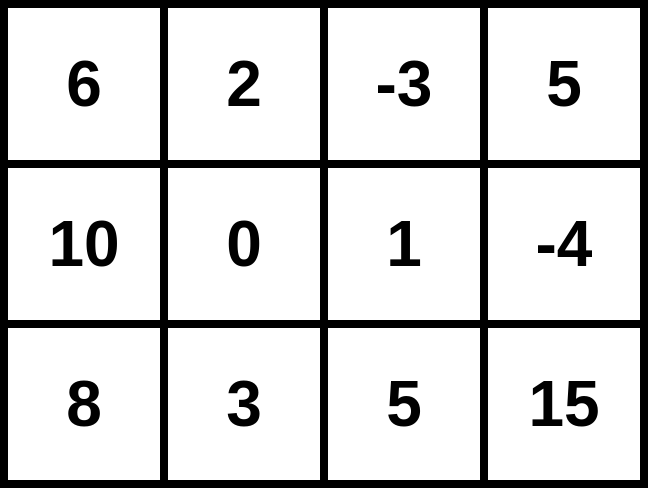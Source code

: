 <mxfile version="24.3.0" type="github">
  <diagram id="C5RBs43oDa-KdzZeNtuy" name="Page-1">
    <mxGraphModel dx="1196" dy="705" grid="1" gridSize="10" guides="1" tooltips="1" connect="1" arrows="1" fold="1" page="1" pageScale="1" pageWidth="827" pageHeight="1169" math="0" shadow="0">
      <root>
        <mxCell id="WIyWlLk6GJQsqaUBKTNV-0" />
        <mxCell id="WIyWlLk6GJQsqaUBKTNV-1" parent="WIyWlLk6GJQsqaUBKTNV-0" />
        <mxCell id="WIyWlLk6GJQsqaUBKTNV-12" value="Replace Bulb" style="rounded=1;whiteSpace=wrap;html=1;fontSize=32;glass=0;strokeWidth=4;shadow=0;fontStyle=1" parent="WIyWlLk6GJQsqaUBKTNV-1" vertex="1">
          <mxGeometry x="80" y="80" width="120" height="40" as="geometry" />
        </mxCell>
        <mxCell id="7tVCnCqwYULEwIvl_FY4-0" value="" style="shape=table;startSize=0;container=1;collapsible=0;childLayout=tableLayout;fontSize=32;fontStyle=1;strokeWidth=4;" vertex="1" parent="WIyWlLk6GJQsqaUBKTNV-1">
          <mxGeometry x="80" y="40" width="240" height="240" as="geometry" />
        </mxCell>
        <mxCell id="7tVCnCqwYULEwIvl_FY4-1" value="" style="shape=tableRow;horizontal=0;startSize=0;swimlaneHead=0;swimlaneBody=0;strokeColor=inherit;top=0;left=0;bottom=0;right=0;collapsible=0;dropTarget=0;fillColor=none;points=[[0,0.5],[1,0.5]];portConstraint=eastwest;fontSize=32;fontStyle=1;strokeWidth=4;" vertex="1" parent="7tVCnCqwYULEwIvl_FY4-0">
          <mxGeometry width="240" height="80" as="geometry" />
        </mxCell>
        <mxCell id="7tVCnCqwYULEwIvl_FY4-2" value="6" style="shape=partialRectangle;html=1;whiteSpace=wrap;connectable=0;strokeColor=inherit;overflow=hidden;fillColor=none;top=0;left=0;bottom=0;right=0;pointerEvents=1;fontSize=32;fontStyle=1;strokeWidth=4;" vertex="1" parent="7tVCnCqwYULEwIvl_FY4-1">
          <mxGeometry width="80" height="80" as="geometry">
            <mxRectangle width="80" height="80" as="alternateBounds" />
          </mxGeometry>
        </mxCell>
        <mxCell id="7tVCnCqwYULEwIvl_FY4-3" value="2" style="shape=partialRectangle;html=1;whiteSpace=wrap;connectable=0;strokeColor=inherit;overflow=hidden;fillColor=none;top=0;left=0;bottom=0;right=0;pointerEvents=1;fontSize=32;fontStyle=1;strokeWidth=4;" vertex="1" parent="7tVCnCqwYULEwIvl_FY4-1">
          <mxGeometry x="80" width="80" height="80" as="geometry">
            <mxRectangle width="80" height="80" as="alternateBounds" />
          </mxGeometry>
        </mxCell>
        <mxCell id="7tVCnCqwYULEwIvl_FY4-4" value="-3" style="shape=partialRectangle;html=1;whiteSpace=wrap;connectable=0;strokeColor=inherit;overflow=hidden;fillColor=none;top=0;left=0;bottom=0;right=0;pointerEvents=1;fontSize=32;fontStyle=1;strokeWidth=4;" vertex="1" parent="7tVCnCqwYULEwIvl_FY4-1">
          <mxGeometry x="160" width="80" height="80" as="geometry">
            <mxRectangle width="80" height="80" as="alternateBounds" />
          </mxGeometry>
        </mxCell>
        <mxCell id="7tVCnCqwYULEwIvl_FY4-5" value="" style="shape=tableRow;horizontal=0;startSize=0;swimlaneHead=0;swimlaneBody=0;strokeColor=inherit;top=0;left=0;bottom=0;right=0;collapsible=0;dropTarget=0;fillColor=none;points=[[0,0.5],[1,0.5]];portConstraint=eastwest;fontSize=32;fontStyle=1;strokeWidth=4;" vertex="1" parent="7tVCnCqwYULEwIvl_FY4-0">
          <mxGeometry y="80" width="240" height="80" as="geometry" />
        </mxCell>
        <mxCell id="7tVCnCqwYULEwIvl_FY4-6" value="10" style="shape=partialRectangle;html=1;whiteSpace=wrap;connectable=0;strokeColor=inherit;overflow=hidden;fillColor=none;top=0;left=0;bottom=0;right=0;pointerEvents=1;fontSize=32;fontStyle=1;strokeWidth=4;" vertex="1" parent="7tVCnCqwYULEwIvl_FY4-5">
          <mxGeometry width="80" height="80" as="geometry">
            <mxRectangle width="80" height="80" as="alternateBounds" />
          </mxGeometry>
        </mxCell>
        <mxCell id="7tVCnCqwYULEwIvl_FY4-7" value="0" style="shape=partialRectangle;html=1;whiteSpace=wrap;connectable=0;strokeColor=inherit;overflow=hidden;fillColor=none;top=0;left=0;bottom=0;right=0;pointerEvents=1;fontSize=32;fontStyle=1;strokeWidth=4;" vertex="1" parent="7tVCnCqwYULEwIvl_FY4-5">
          <mxGeometry x="80" width="80" height="80" as="geometry">
            <mxRectangle width="80" height="80" as="alternateBounds" />
          </mxGeometry>
        </mxCell>
        <mxCell id="7tVCnCqwYULEwIvl_FY4-8" value="1" style="shape=partialRectangle;html=1;whiteSpace=wrap;connectable=0;strokeColor=inherit;overflow=hidden;fillColor=none;top=0;left=0;bottom=0;right=0;pointerEvents=1;fontSize=32;fontStyle=1;strokeWidth=4;" vertex="1" parent="7tVCnCqwYULEwIvl_FY4-5">
          <mxGeometry x="160" width="80" height="80" as="geometry">
            <mxRectangle width="80" height="80" as="alternateBounds" />
          </mxGeometry>
        </mxCell>
        <mxCell id="7tVCnCqwYULEwIvl_FY4-9" value="" style="shape=tableRow;horizontal=0;startSize=0;swimlaneHead=0;swimlaneBody=0;strokeColor=inherit;top=0;left=0;bottom=0;right=0;collapsible=0;dropTarget=0;fillColor=none;points=[[0,0.5],[1,0.5]];portConstraint=eastwest;fontSize=32;fontStyle=1;strokeWidth=4;" vertex="1" parent="7tVCnCqwYULEwIvl_FY4-0">
          <mxGeometry y="160" width="240" height="80" as="geometry" />
        </mxCell>
        <mxCell id="7tVCnCqwYULEwIvl_FY4-10" value="8" style="shape=partialRectangle;html=1;whiteSpace=wrap;connectable=0;strokeColor=inherit;overflow=hidden;fillColor=none;top=0;left=0;bottom=0;right=0;pointerEvents=1;fontSize=32;fontStyle=1;strokeWidth=4;" vertex="1" parent="7tVCnCqwYULEwIvl_FY4-9">
          <mxGeometry width="80" height="80" as="geometry">
            <mxRectangle width="80" height="80" as="alternateBounds" />
          </mxGeometry>
        </mxCell>
        <mxCell id="7tVCnCqwYULEwIvl_FY4-11" value="3" style="shape=partialRectangle;html=1;whiteSpace=wrap;connectable=0;strokeColor=inherit;overflow=hidden;fillColor=none;top=0;left=0;bottom=0;right=0;pointerEvents=1;fontSize=32;fontStyle=1;strokeWidth=4;" vertex="1" parent="7tVCnCqwYULEwIvl_FY4-9">
          <mxGeometry x="80" width="80" height="80" as="geometry">
            <mxRectangle width="80" height="80" as="alternateBounds" />
          </mxGeometry>
        </mxCell>
        <mxCell id="7tVCnCqwYULEwIvl_FY4-12" value="5" style="shape=partialRectangle;html=1;whiteSpace=wrap;connectable=0;strokeColor=inherit;overflow=hidden;fillColor=none;top=0;left=0;bottom=0;right=0;pointerEvents=1;fontSize=32;fontStyle=1;strokeWidth=4;" vertex="1" parent="7tVCnCqwYULEwIvl_FY4-9">
          <mxGeometry x="160" width="80" height="80" as="geometry">
            <mxRectangle width="80" height="80" as="alternateBounds" />
          </mxGeometry>
        </mxCell>
        <mxCell id="7tVCnCqwYULEwIvl_FY4-16" value="5" style="rounded=0;whiteSpace=wrap;html=1;fontSize=32;fontStyle=1;strokeWidth=4;" vertex="1" parent="WIyWlLk6GJQsqaUBKTNV-1">
          <mxGeometry x="320" y="40" width="80" height="80" as="geometry" />
        </mxCell>
        <mxCell id="7tVCnCqwYULEwIvl_FY4-17" value="-4" style="rounded=0;whiteSpace=wrap;html=1;fontSize=32;fontStyle=1;strokeWidth=4;" vertex="1" parent="WIyWlLk6GJQsqaUBKTNV-1">
          <mxGeometry x="320" y="120" width="80" height="80" as="geometry" />
        </mxCell>
        <mxCell id="7tVCnCqwYULEwIvl_FY4-18" value="15" style="rounded=0;whiteSpace=wrap;html=1;fontSize=32;fontStyle=1;strokeWidth=4;" vertex="1" parent="WIyWlLk6GJQsqaUBKTNV-1">
          <mxGeometry x="320" y="200" width="80" height="80" as="geometry" />
        </mxCell>
      </root>
    </mxGraphModel>
  </diagram>
</mxfile>
